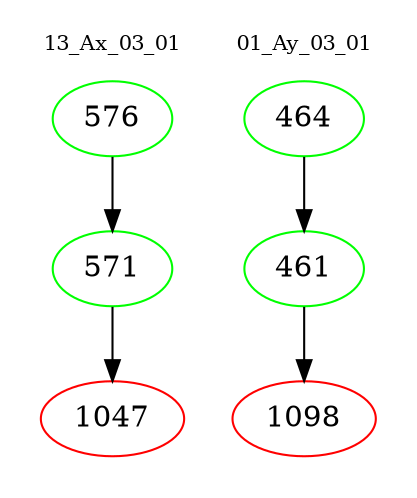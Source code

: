 digraph{
subgraph cluster_0 {
color = white
label = "13_Ax_03_01";
fontsize=10;
T0_576 [label="576", color="green"]
T0_576 -> T0_571 [color="black"]
T0_571 [label="571", color="green"]
T0_571 -> T0_1047 [color="black"]
T0_1047 [label="1047", color="red"]
}
subgraph cluster_1 {
color = white
label = "01_Ay_03_01";
fontsize=10;
T1_464 [label="464", color="green"]
T1_464 -> T1_461 [color="black"]
T1_461 [label="461", color="green"]
T1_461 -> T1_1098 [color="black"]
T1_1098 [label="1098", color="red"]
}
}
